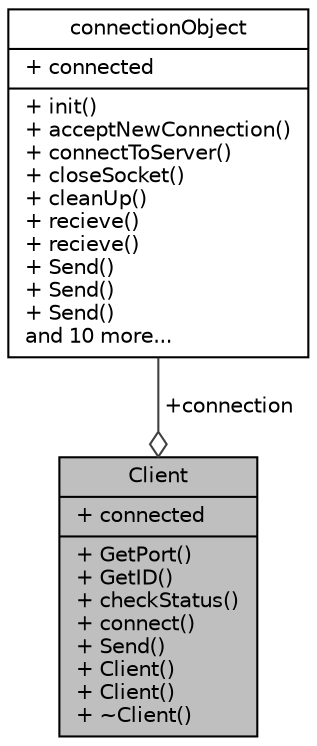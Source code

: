 digraph "Client"
{
 // LATEX_PDF_SIZE
  edge [fontname="Helvetica",fontsize="10",labelfontname="Helvetica",labelfontsize="10"];
  node [fontname="Helvetica",fontsize="10",shape=record];
  Node1 [label="{Client\n|+ connected\l|+ GetPort()\l+ GetID()\l+ checkStatus()\l+ connect()\l+ Send()\l+ Client()\l+ Client()\l+ ~Client()\l}",height=0.2,width=0.4,color="black", fillcolor="grey75", style="filled", fontcolor="black",tooltip="A Class to represent the behaviour of a Client connected to the RDLPIM."];
  Node2 -> Node1 [color="grey25",fontsize="10",style="solid",label=" +connection" ,arrowhead="odiamond",fontname="Helvetica"];
  Node2 [label="{connectionObject\n|+ connected\l|+ init()\l+ acceptNewConnection()\l+ connectToServer()\l+ closeSocket()\l+ cleanUp()\l+ recieve()\l+ recieve()\l+ Send()\l+ Send()\l+ Send()\land 10 more...\l}",height=0.2,width=0.4,color="black", fillcolor="white", style="filled",URL="$classconnection_object.html",tooltip="The connectionObject is a wrapper around the window SOCKET class."];
}

